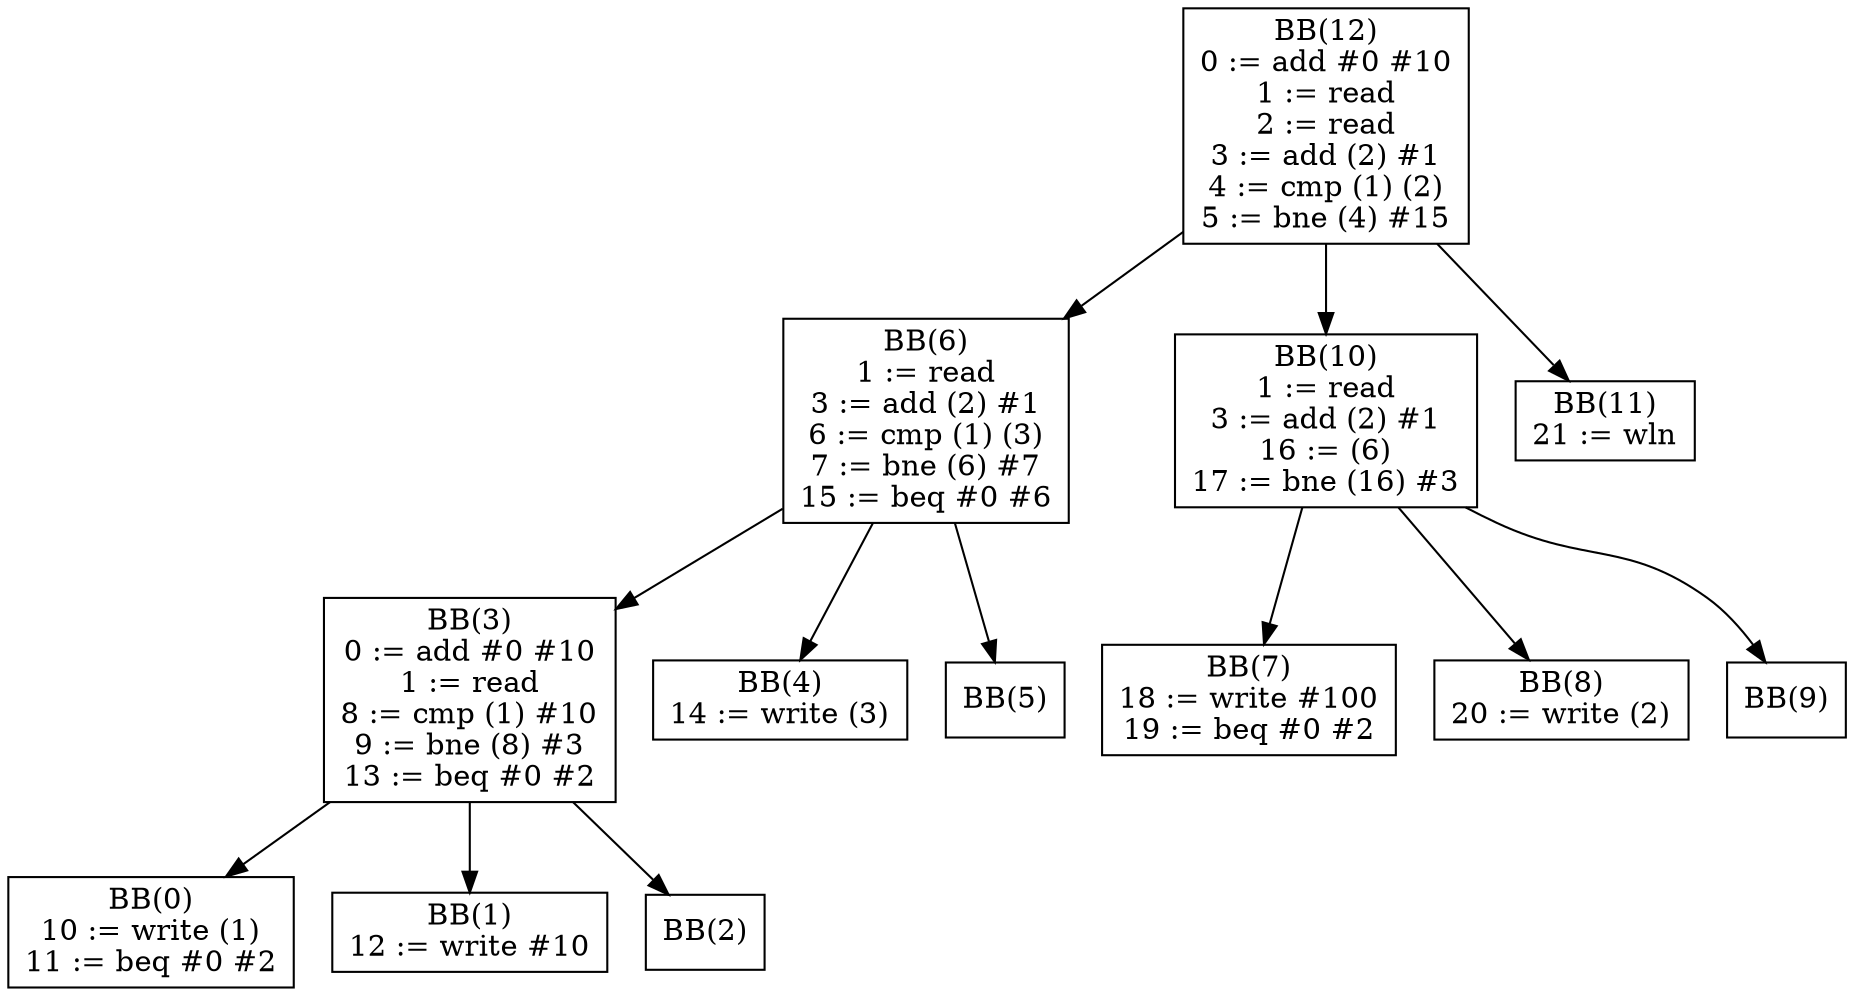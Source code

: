 digraph G {
bb12[shape = box, label = "BB(12)\n" + "0 := add #0 #10\n" + "1 := read\n" + "2 := read\n" + "3 := add (2) #1\n" + "4 := cmp (1) (2)\n" + "5 := bne (4) #15\n"];
bb6[shape = box, label = "BB(6)\n" + "1 := read\n" + "3 := add (2) #1\n" + "6 := cmp (1) (3)\n" + "7 := bne (6) #7\n" + "15 := beq #0 #6\n"];
bb10[shape = box, label = "BB(10)\n" + "1 := read\n" + "3 := add (2) #1\n" + "16 := (6)\n" + "17 := bne (16) #3\n"];
bb11[shape = box, label = "BB(11)\n" + "21 := wln\n"];
bb3[shape = box, label = "BB(3)\n" + "0 := add #0 #10\n" + "1 := read\n" + "8 := cmp (1) #10\n" + "9 := bne (8) #3\n" + "13 := beq #0 #2\n"];
bb4[shape = box, label = "BB(4)\n" + "14 := write (3)\n"];
bb5[shape = box, label = "BB(5)\n"];
bb7[shape = box, label = "BB(7)\n" + "18 := write #100\n" + "19 := beq #0 #2\n"];
bb8[shape = box, label = "BB(8)\n" + "20 := write (2)\n"];
bb9[shape = box, label = "BB(9)\n"];
bb0[shape = box, label = "BB(0)\n" + "10 := write (1)\n" + "11 := beq #0 #2\n"];
bb1[shape = box, label = "BB(1)\n" + "12 := write #10\n"];
bb2[shape = box, label = "BB(2)\n"];
bb12 -> bb6;
bb12 -> bb10;
bb12 -> bb11;
bb6 -> bb3;
bb6 -> bb4;
bb6 -> bb5;
bb10 -> bb7;
bb10 -> bb8;
bb10 -> bb9;
bb3 -> bb0;
bb3 -> bb1;
bb3 -> bb2;
}
